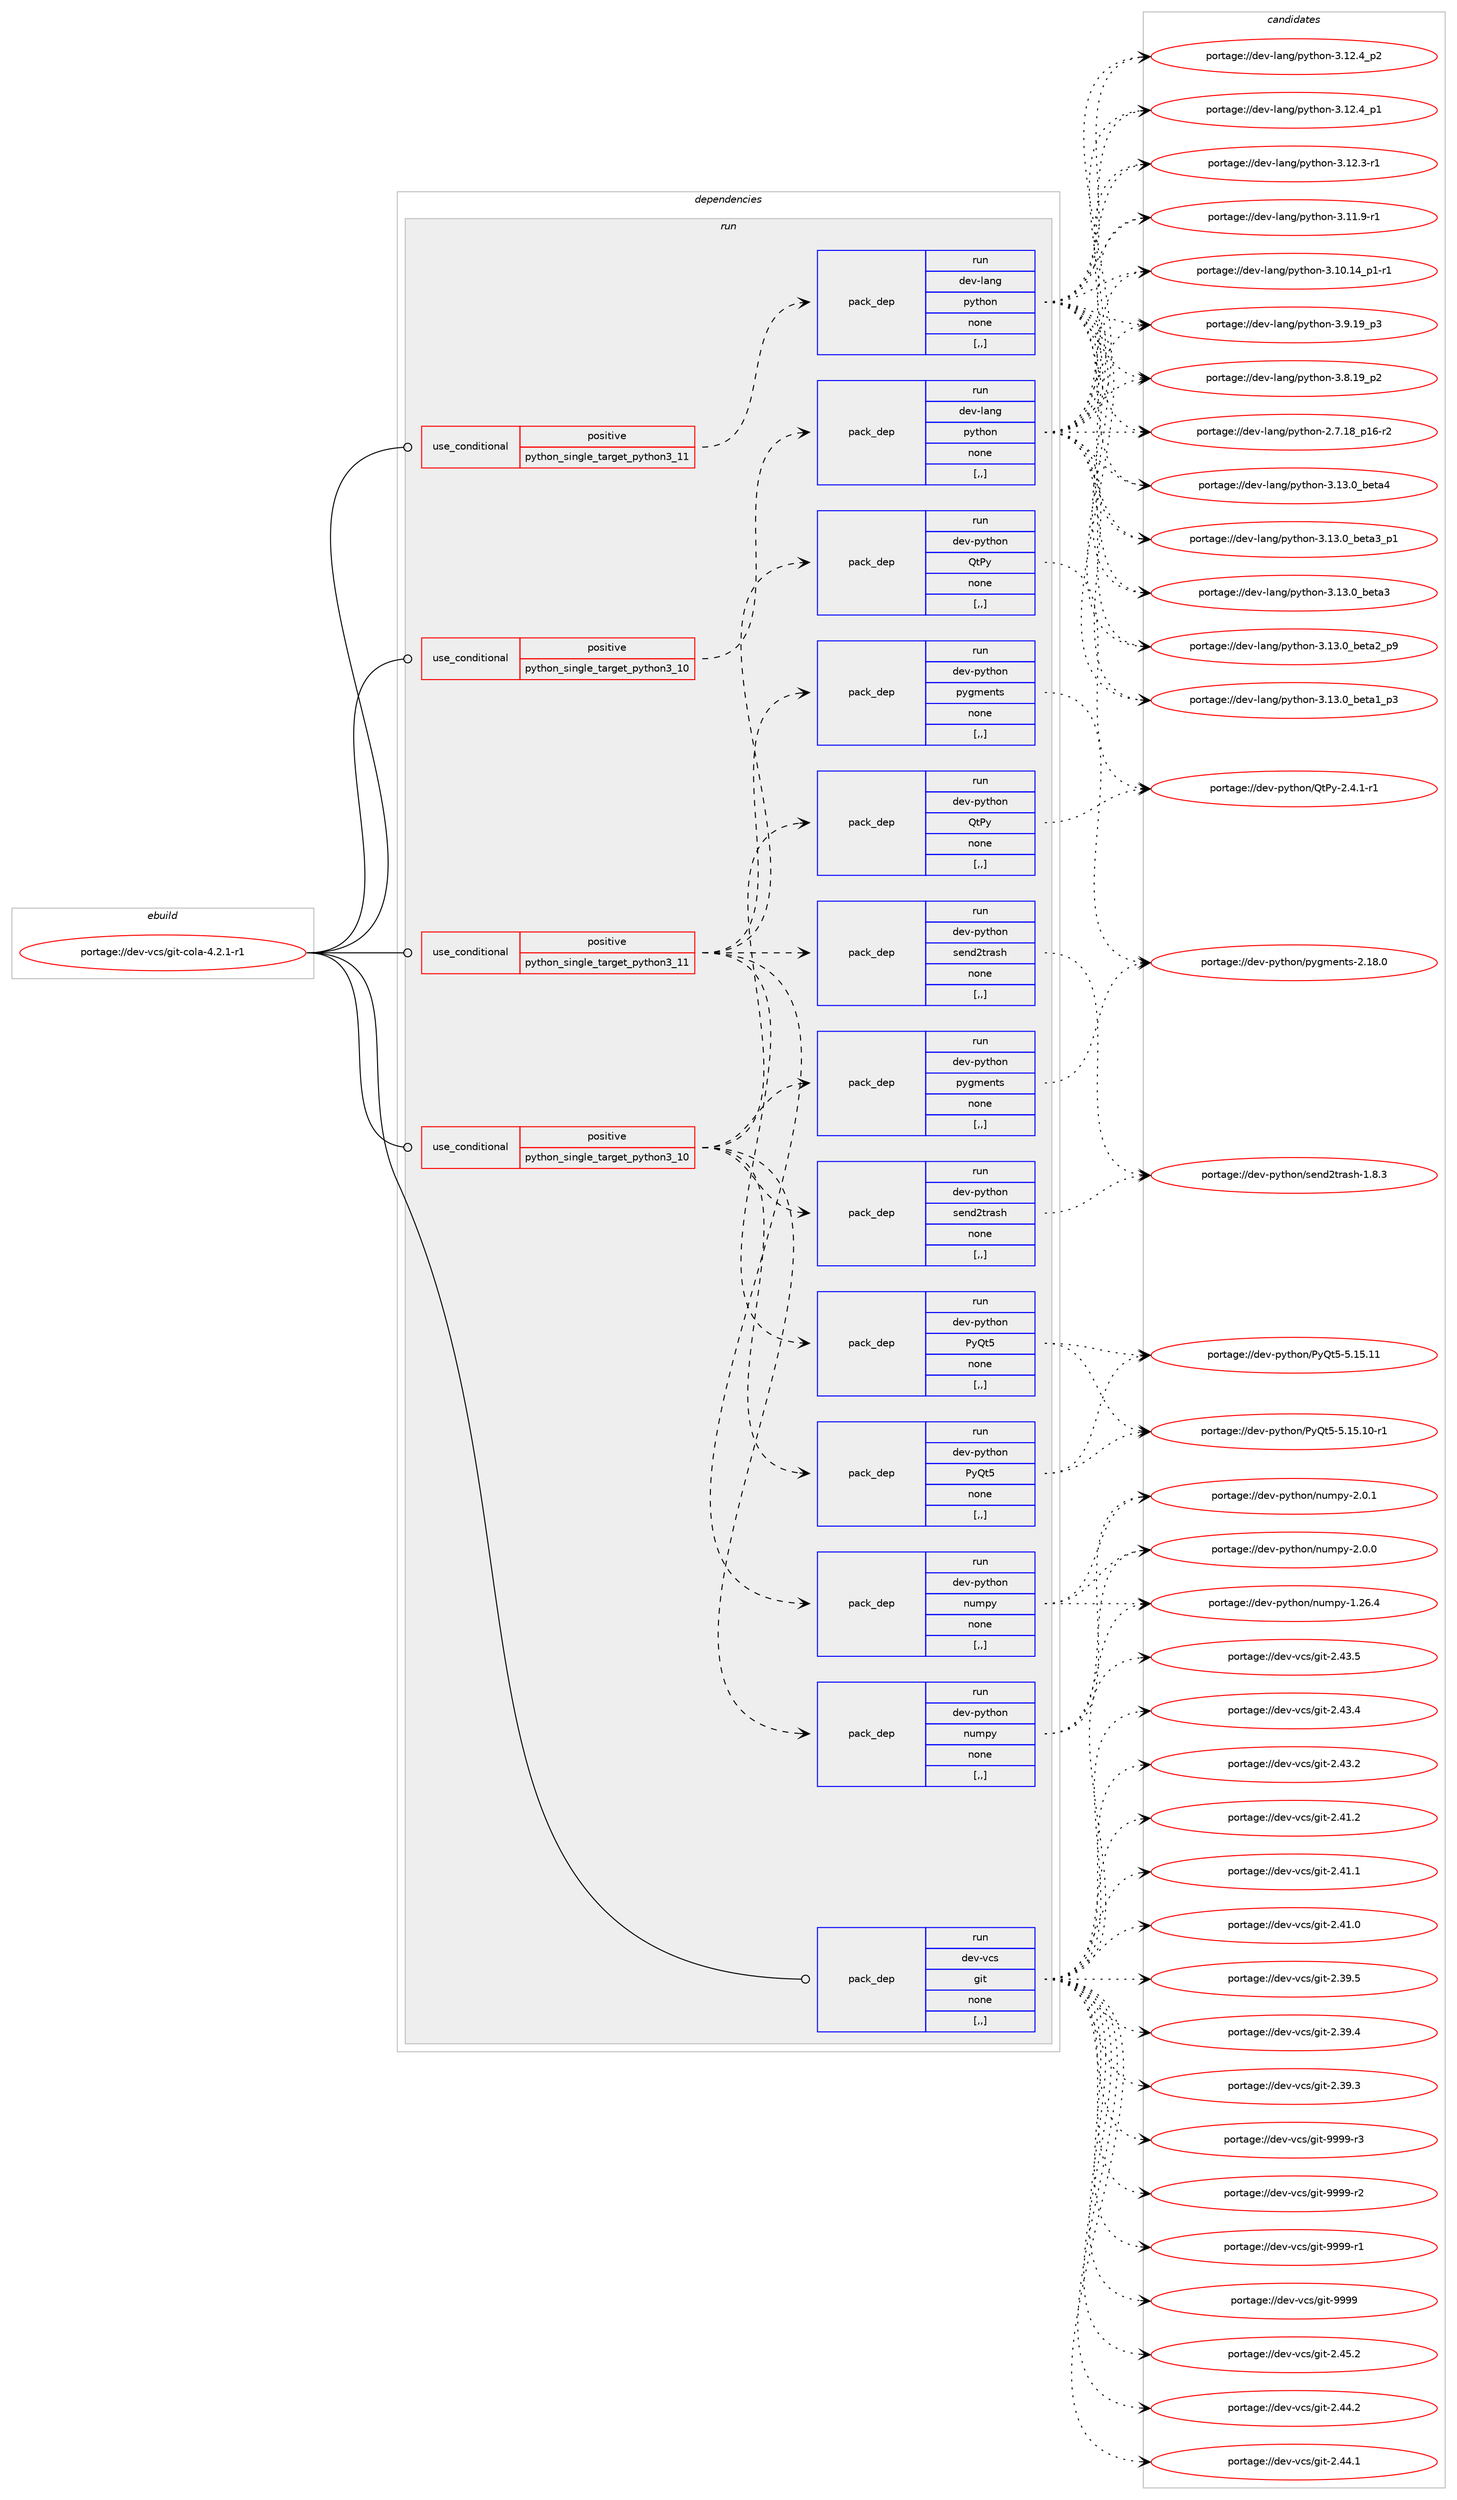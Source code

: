 digraph prolog {

# *************
# Graph options
# *************

newrank=true;
concentrate=true;
compound=true;
graph [rankdir=LR,fontname=Helvetica,fontsize=10,ranksep=1.5];#, ranksep=2.5, nodesep=0.2];
edge  [arrowhead=vee];
node  [fontname=Helvetica,fontsize=10];

# **********
# The ebuild
# **********

subgraph cluster_leftcol {
color=gray;
label=<<i>ebuild</i>>;
id [label="portage://dev-vcs/git-cola-4.2.1-r1", color=red, width=4, href="../dev-vcs/git-cola-4.2.1-r1.svg"];
}

# ****************
# The dependencies
# ****************

subgraph cluster_midcol {
color=gray;
label=<<i>dependencies</i>>;
subgraph cluster_compile {
fillcolor="#eeeeee";
style=filled;
label=<<i>compile</i>>;
}
subgraph cluster_compileandrun {
fillcolor="#eeeeee";
style=filled;
label=<<i>compile and run</i>>;
}
subgraph cluster_run {
fillcolor="#eeeeee";
style=filled;
label=<<i>run</i>>;
subgraph cond62465 {
dependency222120 [label=<<TABLE BORDER="0" CELLBORDER="1" CELLSPACING="0" CELLPADDING="4"><TR><TD ROWSPAN="3" CELLPADDING="10">use_conditional</TD></TR><TR><TD>positive</TD></TR><TR><TD>python_single_target_python3_10</TD></TR></TABLE>>, shape=none, color=red];
subgraph pack158193 {
dependency222121 [label=<<TABLE BORDER="0" CELLBORDER="1" CELLSPACING="0" CELLPADDING="4" WIDTH="220"><TR><TD ROWSPAN="6" CELLPADDING="30">pack_dep</TD></TR><TR><TD WIDTH="110">run</TD></TR><TR><TD>dev-lang</TD></TR><TR><TD>python</TD></TR><TR><TD>none</TD></TR><TR><TD>[,,]</TD></TR></TABLE>>, shape=none, color=blue];
}
dependency222120:e -> dependency222121:w [weight=20,style="dashed",arrowhead="vee"];
}
id:e -> dependency222120:w [weight=20,style="solid",arrowhead="odot"];
subgraph cond62466 {
dependency222122 [label=<<TABLE BORDER="0" CELLBORDER="1" CELLSPACING="0" CELLPADDING="4"><TR><TD ROWSPAN="3" CELLPADDING="10">use_conditional</TD></TR><TR><TD>positive</TD></TR><TR><TD>python_single_target_python3_10</TD></TR></TABLE>>, shape=none, color=red];
subgraph pack158194 {
dependency222123 [label=<<TABLE BORDER="0" CELLBORDER="1" CELLSPACING="0" CELLPADDING="4" WIDTH="220"><TR><TD ROWSPAN="6" CELLPADDING="30">pack_dep</TD></TR><TR><TD WIDTH="110">run</TD></TR><TR><TD>dev-python</TD></TR><TR><TD>numpy</TD></TR><TR><TD>none</TD></TR><TR><TD>[,,]</TD></TR></TABLE>>, shape=none, color=blue];
}
dependency222122:e -> dependency222123:w [weight=20,style="dashed",arrowhead="vee"];
subgraph pack158195 {
dependency222124 [label=<<TABLE BORDER="0" CELLBORDER="1" CELLSPACING="0" CELLPADDING="4" WIDTH="220"><TR><TD ROWSPAN="6" CELLPADDING="30">pack_dep</TD></TR><TR><TD WIDTH="110">run</TD></TR><TR><TD>dev-python</TD></TR><TR><TD>pygments</TD></TR><TR><TD>none</TD></TR><TR><TD>[,,]</TD></TR></TABLE>>, shape=none, color=blue];
}
dependency222122:e -> dependency222124:w [weight=20,style="dashed",arrowhead="vee"];
subgraph pack158196 {
dependency222125 [label=<<TABLE BORDER="0" CELLBORDER="1" CELLSPACING="0" CELLPADDING="4" WIDTH="220"><TR><TD ROWSPAN="6" CELLPADDING="30">pack_dep</TD></TR><TR><TD WIDTH="110">run</TD></TR><TR><TD>dev-python</TD></TR><TR><TD>PyQt5</TD></TR><TR><TD>none</TD></TR><TR><TD>[,,]</TD></TR></TABLE>>, shape=none, color=blue];
}
dependency222122:e -> dependency222125:w [weight=20,style="dashed",arrowhead="vee"];
subgraph pack158197 {
dependency222126 [label=<<TABLE BORDER="0" CELLBORDER="1" CELLSPACING="0" CELLPADDING="4" WIDTH="220"><TR><TD ROWSPAN="6" CELLPADDING="30">pack_dep</TD></TR><TR><TD WIDTH="110">run</TD></TR><TR><TD>dev-python</TD></TR><TR><TD>QtPy</TD></TR><TR><TD>none</TD></TR><TR><TD>[,,]</TD></TR></TABLE>>, shape=none, color=blue];
}
dependency222122:e -> dependency222126:w [weight=20,style="dashed",arrowhead="vee"];
subgraph pack158198 {
dependency222127 [label=<<TABLE BORDER="0" CELLBORDER="1" CELLSPACING="0" CELLPADDING="4" WIDTH="220"><TR><TD ROWSPAN="6" CELLPADDING="30">pack_dep</TD></TR><TR><TD WIDTH="110">run</TD></TR><TR><TD>dev-python</TD></TR><TR><TD>send2trash</TD></TR><TR><TD>none</TD></TR><TR><TD>[,,]</TD></TR></TABLE>>, shape=none, color=blue];
}
dependency222122:e -> dependency222127:w [weight=20,style="dashed",arrowhead="vee"];
}
id:e -> dependency222122:w [weight=20,style="solid",arrowhead="odot"];
subgraph cond62467 {
dependency222128 [label=<<TABLE BORDER="0" CELLBORDER="1" CELLSPACING="0" CELLPADDING="4"><TR><TD ROWSPAN="3" CELLPADDING="10">use_conditional</TD></TR><TR><TD>positive</TD></TR><TR><TD>python_single_target_python3_11</TD></TR></TABLE>>, shape=none, color=red];
subgraph pack158199 {
dependency222129 [label=<<TABLE BORDER="0" CELLBORDER="1" CELLSPACING="0" CELLPADDING="4" WIDTH="220"><TR><TD ROWSPAN="6" CELLPADDING="30">pack_dep</TD></TR><TR><TD WIDTH="110">run</TD></TR><TR><TD>dev-lang</TD></TR><TR><TD>python</TD></TR><TR><TD>none</TD></TR><TR><TD>[,,]</TD></TR></TABLE>>, shape=none, color=blue];
}
dependency222128:e -> dependency222129:w [weight=20,style="dashed",arrowhead="vee"];
}
id:e -> dependency222128:w [weight=20,style="solid",arrowhead="odot"];
subgraph cond62468 {
dependency222130 [label=<<TABLE BORDER="0" CELLBORDER="1" CELLSPACING="0" CELLPADDING="4"><TR><TD ROWSPAN="3" CELLPADDING="10">use_conditional</TD></TR><TR><TD>positive</TD></TR><TR><TD>python_single_target_python3_11</TD></TR></TABLE>>, shape=none, color=red];
subgraph pack158200 {
dependency222131 [label=<<TABLE BORDER="0" CELLBORDER="1" CELLSPACING="0" CELLPADDING="4" WIDTH="220"><TR><TD ROWSPAN="6" CELLPADDING="30">pack_dep</TD></TR><TR><TD WIDTH="110">run</TD></TR><TR><TD>dev-python</TD></TR><TR><TD>numpy</TD></TR><TR><TD>none</TD></TR><TR><TD>[,,]</TD></TR></TABLE>>, shape=none, color=blue];
}
dependency222130:e -> dependency222131:w [weight=20,style="dashed",arrowhead="vee"];
subgraph pack158201 {
dependency222132 [label=<<TABLE BORDER="0" CELLBORDER="1" CELLSPACING="0" CELLPADDING="4" WIDTH="220"><TR><TD ROWSPAN="6" CELLPADDING="30">pack_dep</TD></TR><TR><TD WIDTH="110">run</TD></TR><TR><TD>dev-python</TD></TR><TR><TD>pygments</TD></TR><TR><TD>none</TD></TR><TR><TD>[,,]</TD></TR></TABLE>>, shape=none, color=blue];
}
dependency222130:e -> dependency222132:w [weight=20,style="dashed",arrowhead="vee"];
subgraph pack158202 {
dependency222133 [label=<<TABLE BORDER="0" CELLBORDER="1" CELLSPACING="0" CELLPADDING="4" WIDTH="220"><TR><TD ROWSPAN="6" CELLPADDING="30">pack_dep</TD></TR><TR><TD WIDTH="110">run</TD></TR><TR><TD>dev-python</TD></TR><TR><TD>PyQt5</TD></TR><TR><TD>none</TD></TR><TR><TD>[,,]</TD></TR></TABLE>>, shape=none, color=blue];
}
dependency222130:e -> dependency222133:w [weight=20,style="dashed",arrowhead="vee"];
subgraph pack158203 {
dependency222134 [label=<<TABLE BORDER="0" CELLBORDER="1" CELLSPACING="0" CELLPADDING="4" WIDTH="220"><TR><TD ROWSPAN="6" CELLPADDING="30">pack_dep</TD></TR><TR><TD WIDTH="110">run</TD></TR><TR><TD>dev-python</TD></TR><TR><TD>QtPy</TD></TR><TR><TD>none</TD></TR><TR><TD>[,,]</TD></TR></TABLE>>, shape=none, color=blue];
}
dependency222130:e -> dependency222134:w [weight=20,style="dashed",arrowhead="vee"];
subgraph pack158204 {
dependency222135 [label=<<TABLE BORDER="0" CELLBORDER="1" CELLSPACING="0" CELLPADDING="4" WIDTH="220"><TR><TD ROWSPAN="6" CELLPADDING="30">pack_dep</TD></TR><TR><TD WIDTH="110">run</TD></TR><TR><TD>dev-python</TD></TR><TR><TD>send2trash</TD></TR><TR><TD>none</TD></TR><TR><TD>[,,]</TD></TR></TABLE>>, shape=none, color=blue];
}
dependency222130:e -> dependency222135:w [weight=20,style="dashed",arrowhead="vee"];
}
id:e -> dependency222130:w [weight=20,style="solid",arrowhead="odot"];
subgraph pack158205 {
dependency222136 [label=<<TABLE BORDER="0" CELLBORDER="1" CELLSPACING="0" CELLPADDING="4" WIDTH="220"><TR><TD ROWSPAN="6" CELLPADDING="30">pack_dep</TD></TR><TR><TD WIDTH="110">run</TD></TR><TR><TD>dev-vcs</TD></TR><TR><TD>git</TD></TR><TR><TD>none</TD></TR><TR><TD>[,,]</TD></TR></TABLE>>, shape=none, color=blue];
}
id:e -> dependency222136:w [weight=20,style="solid",arrowhead="odot"];
}
}

# **************
# The candidates
# **************

subgraph cluster_choices {
rank=same;
color=gray;
label=<<i>candidates</i>>;

subgraph choice158193 {
color=black;
nodesep=1;
choice1001011184510897110103471121211161041111104551464951464895981011169752 [label="portage://dev-lang/python-3.13.0_beta4", color=red, width=4,href="../dev-lang/python-3.13.0_beta4.svg"];
choice10010111845108971101034711212111610411111045514649514648959810111697519511249 [label="portage://dev-lang/python-3.13.0_beta3_p1", color=red, width=4,href="../dev-lang/python-3.13.0_beta3_p1.svg"];
choice1001011184510897110103471121211161041111104551464951464895981011169751 [label="portage://dev-lang/python-3.13.0_beta3", color=red, width=4,href="../dev-lang/python-3.13.0_beta3.svg"];
choice10010111845108971101034711212111610411111045514649514648959810111697509511257 [label="portage://dev-lang/python-3.13.0_beta2_p9", color=red, width=4,href="../dev-lang/python-3.13.0_beta2_p9.svg"];
choice10010111845108971101034711212111610411111045514649514648959810111697499511251 [label="portage://dev-lang/python-3.13.0_beta1_p3", color=red, width=4,href="../dev-lang/python-3.13.0_beta1_p3.svg"];
choice100101118451089711010347112121116104111110455146495046529511250 [label="portage://dev-lang/python-3.12.4_p2", color=red, width=4,href="../dev-lang/python-3.12.4_p2.svg"];
choice100101118451089711010347112121116104111110455146495046529511249 [label="portage://dev-lang/python-3.12.4_p1", color=red, width=4,href="../dev-lang/python-3.12.4_p1.svg"];
choice100101118451089711010347112121116104111110455146495046514511449 [label="portage://dev-lang/python-3.12.3-r1", color=red, width=4,href="../dev-lang/python-3.12.3-r1.svg"];
choice100101118451089711010347112121116104111110455146494946574511449 [label="portage://dev-lang/python-3.11.9-r1", color=red, width=4,href="../dev-lang/python-3.11.9-r1.svg"];
choice100101118451089711010347112121116104111110455146494846495295112494511449 [label="portage://dev-lang/python-3.10.14_p1-r1", color=red, width=4,href="../dev-lang/python-3.10.14_p1-r1.svg"];
choice100101118451089711010347112121116104111110455146574649579511251 [label="portage://dev-lang/python-3.9.19_p3", color=red, width=4,href="../dev-lang/python-3.9.19_p3.svg"];
choice100101118451089711010347112121116104111110455146564649579511250 [label="portage://dev-lang/python-3.8.19_p2", color=red, width=4,href="../dev-lang/python-3.8.19_p2.svg"];
choice100101118451089711010347112121116104111110455046554649569511249544511450 [label="portage://dev-lang/python-2.7.18_p16-r2", color=red, width=4,href="../dev-lang/python-2.7.18_p16-r2.svg"];
dependency222121:e -> choice1001011184510897110103471121211161041111104551464951464895981011169752:w [style=dotted,weight="100"];
dependency222121:e -> choice10010111845108971101034711212111610411111045514649514648959810111697519511249:w [style=dotted,weight="100"];
dependency222121:e -> choice1001011184510897110103471121211161041111104551464951464895981011169751:w [style=dotted,weight="100"];
dependency222121:e -> choice10010111845108971101034711212111610411111045514649514648959810111697509511257:w [style=dotted,weight="100"];
dependency222121:e -> choice10010111845108971101034711212111610411111045514649514648959810111697499511251:w [style=dotted,weight="100"];
dependency222121:e -> choice100101118451089711010347112121116104111110455146495046529511250:w [style=dotted,weight="100"];
dependency222121:e -> choice100101118451089711010347112121116104111110455146495046529511249:w [style=dotted,weight="100"];
dependency222121:e -> choice100101118451089711010347112121116104111110455146495046514511449:w [style=dotted,weight="100"];
dependency222121:e -> choice100101118451089711010347112121116104111110455146494946574511449:w [style=dotted,weight="100"];
dependency222121:e -> choice100101118451089711010347112121116104111110455146494846495295112494511449:w [style=dotted,weight="100"];
dependency222121:e -> choice100101118451089711010347112121116104111110455146574649579511251:w [style=dotted,weight="100"];
dependency222121:e -> choice100101118451089711010347112121116104111110455146564649579511250:w [style=dotted,weight="100"];
dependency222121:e -> choice100101118451089711010347112121116104111110455046554649569511249544511450:w [style=dotted,weight="100"];
}
subgraph choice158194 {
color=black;
nodesep=1;
choice1001011184511212111610411111047110117109112121455046484649 [label="portage://dev-python/numpy-2.0.1", color=red, width=4,href="../dev-python/numpy-2.0.1.svg"];
choice1001011184511212111610411111047110117109112121455046484648 [label="portage://dev-python/numpy-2.0.0", color=red, width=4,href="../dev-python/numpy-2.0.0.svg"];
choice100101118451121211161041111104711011710911212145494650544652 [label="portage://dev-python/numpy-1.26.4", color=red, width=4,href="../dev-python/numpy-1.26.4.svg"];
dependency222123:e -> choice1001011184511212111610411111047110117109112121455046484649:w [style=dotted,weight="100"];
dependency222123:e -> choice1001011184511212111610411111047110117109112121455046484648:w [style=dotted,weight="100"];
dependency222123:e -> choice100101118451121211161041111104711011710911212145494650544652:w [style=dotted,weight="100"];
}
subgraph choice158195 {
color=black;
nodesep=1;
choice100101118451121211161041111104711212110310910111011611545504649564648 [label="portage://dev-python/pygments-2.18.0", color=red, width=4,href="../dev-python/pygments-2.18.0.svg"];
dependency222124:e -> choice100101118451121211161041111104711212110310910111011611545504649564648:w [style=dotted,weight="100"];
}
subgraph choice158196 {
color=black;
nodesep=1;
choice10010111845112121116104111110478012181116534553464953464949 [label="portage://dev-python/PyQt5-5.15.11", color=red, width=4,href="../dev-python/PyQt5-5.15.11.svg"];
choice100101118451121211161041111104780121811165345534649534649484511449 [label="portage://dev-python/PyQt5-5.15.10-r1", color=red, width=4,href="../dev-python/PyQt5-5.15.10-r1.svg"];
dependency222125:e -> choice10010111845112121116104111110478012181116534553464953464949:w [style=dotted,weight="100"];
dependency222125:e -> choice100101118451121211161041111104780121811165345534649534649484511449:w [style=dotted,weight="100"];
}
subgraph choice158197 {
color=black;
nodesep=1;
choice100101118451121211161041111104781116801214550465246494511449 [label="portage://dev-python/QtPy-2.4.1-r1", color=red, width=4,href="../dev-python/QtPy-2.4.1-r1.svg"];
dependency222126:e -> choice100101118451121211161041111104781116801214550465246494511449:w [style=dotted,weight="100"];
}
subgraph choice158198 {
color=black;
nodesep=1;
choice10010111845112121116104111110471151011101005011611497115104454946564651 [label="portage://dev-python/send2trash-1.8.3", color=red, width=4,href="../dev-python/send2trash-1.8.3.svg"];
dependency222127:e -> choice10010111845112121116104111110471151011101005011611497115104454946564651:w [style=dotted,weight="100"];
}
subgraph choice158199 {
color=black;
nodesep=1;
choice1001011184510897110103471121211161041111104551464951464895981011169752 [label="portage://dev-lang/python-3.13.0_beta4", color=red, width=4,href="../dev-lang/python-3.13.0_beta4.svg"];
choice10010111845108971101034711212111610411111045514649514648959810111697519511249 [label="portage://dev-lang/python-3.13.0_beta3_p1", color=red, width=4,href="../dev-lang/python-3.13.0_beta3_p1.svg"];
choice1001011184510897110103471121211161041111104551464951464895981011169751 [label="portage://dev-lang/python-3.13.0_beta3", color=red, width=4,href="../dev-lang/python-3.13.0_beta3.svg"];
choice10010111845108971101034711212111610411111045514649514648959810111697509511257 [label="portage://dev-lang/python-3.13.0_beta2_p9", color=red, width=4,href="../dev-lang/python-3.13.0_beta2_p9.svg"];
choice10010111845108971101034711212111610411111045514649514648959810111697499511251 [label="portage://dev-lang/python-3.13.0_beta1_p3", color=red, width=4,href="../dev-lang/python-3.13.0_beta1_p3.svg"];
choice100101118451089711010347112121116104111110455146495046529511250 [label="portage://dev-lang/python-3.12.4_p2", color=red, width=4,href="../dev-lang/python-3.12.4_p2.svg"];
choice100101118451089711010347112121116104111110455146495046529511249 [label="portage://dev-lang/python-3.12.4_p1", color=red, width=4,href="../dev-lang/python-3.12.4_p1.svg"];
choice100101118451089711010347112121116104111110455146495046514511449 [label="portage://dev-lang/python-3.12.3-r1", color=red, width=4,href="../dev-lang/python-3.12.3-r1.svg"];
choice100101118451089711010347112121116104111110455146494946574511449 [label="portage://dev-lang/python-3.11.9-r1", color=red, width=4,href="../dev-lang/python-3.11.9-r1.svg"];
choice100101118451089711010347112121116104111110455146494846495295112494511449 [label="portage://dev-lang/python-3.10.14_p1-r1", color=red, width=4,href="../dev-lang/python-3.10.14_p1-r1.svg"];
choice100101118451089711010347112121116104111110455146574649579511251 [label="portage://dev-lang/python-3.9.19_p3", color=red, width=4,href="../dev-lang/python-3.9.19_p3.svg"];
choice100101118451089711010347112121116104111110455146564649579511250 [label="portage://dev-lang/python-3.8.19_p2", color=red, width=4,href="../dev-lang/python-3.8.19_p2.svg"];
choice100101118451089711010347112121116104111110455046554649569511249544511450 [label="portage://dev-lang/python-2.7.18_p16-r2", color=red, width=4,href="../dev-lang/python-2.7.18_p16-r2.svg"];
dependency222129:e -> choice1001011184510897110103471121211161041111104551464951464895981011169752:w [style=dotted,weight="100"];
dependency222129:e -> choice10010111845108971101034711212111610411111045514649514648959810111697519511249:w [style=dotted,weight="100"];
dependency222129:e -> choice1001011184510897110103471121211161041111104551464951464895981011169751:w [style=dotted,weight="100"];
dependency222129:e -> choice10010111845108971101034711212111610411111045514649514648959810111697509511257:w [style=dotted,weight="100"];
dependency222129:e -> choice10010111845108971101034711212111610411111045514649514648959810111697499511251:w [style=dotted,weight="100"];
dependency222129:e -> choice100101118451089711010347112121116104111110455146495046529511250:w [style=dotted,weight="100"];
dependency222129:e -> choice100101118451089711010347112121116104111110455146495046529511249:w [style=dotted,weight="100"];
dependency222129:e -> choice100101118451089711010347112121116104111110455146495046514511449:w [style=dotted,weight="100"];
dependency222129:e -> choice100101118451089711010347112121116104111110455146494946574511449:w [style=dotted,weight="100"];
dependency222129:e -> choice100101118451089711010347112121116104111110455146494846495295112494511449:w [style=dotted,weight="100"];
dependency222129:e -> choice100101118451089711010347112121116104111110455146574649579511251:w [style=dotted,weight="100"];
dependency222129:e -> choice100101118451089711010347112121116104111110455146564649579511250:w [style=dotted,weight="100"];
dependency222129:e -> choice100101118451089711010347112121116104111110455046554649569511249544511450:w [style=dotted,weight="100"];
}
subgraph choice158200 {
color=black;
nodesep=1;
choice1001011184511212111610411111047110117109112121455046484649 [label="portage://dev-python/numpy-2.0.1", color=red, width=4,href="../dev-python/numpy-2.0.1.svg"];
choice1001011184511212111610411111047110117109112121455046484648 [label="portage://dev-python/numpy-2.0.0", color=red, width=4,href="../dev-python/numpy-2.0.0.svg"];
choice100101118451121211161041111104711011710911212145494650544652 [label="portage://dev-python/numpy-1.26.4", color=red, width=4,href="../dev-python/numpy-1.26.4.svg"];
dependency222131:e -> choice1001011184511212111610411111047110117109112121455046484649:w [style=dotted,weight="100"];
dependency222131:e -> choice1001011184511212111610411111047110117109112121455046484648:w [style=dotted,weight="100"];
dependency222131:e -> choice100101118451121211161041111104711011710911212145494650544652:w [style=dotted,weight="100"];
}
subgraph choice158201 {
color=black;
nodesep=1;
choice100101118451121211161041111104711212110310910111011611545504649564648 [label="portage://dev-python/pygments-2.18.0", color=red, width=4,href="../dev-python/pygments-2.18.0.svg"];
dependency222132:e -> choice100101118451121211161041111104711212110310910111011611545504649564648:w [style=dotted,weight="100"];
}
subgraph choice158202 {
color=black;
nodesep=1;
choice10010111845112121116104111110478012181116534553464953464949 [label="portage://dev-python/PyQt5-5.15.11", color=red, width=4,href="../dev-python/PyQt5-5.15.11.svg"];
choice100101118451121211161041111104780121811165345534649534649484511449 [label="portage://dev-python/PyQt5-5.15.10-r1", color=red, width=4,href="../dev-python/PyQt5-5.15.10-r1.svg"];
dependency222133:e -> choice10010111845112121116104111110478012181116534553464953464949:w [style=dotted,weight="100"];
dependency222133:e -> choice100101118451121211161041111104780121811165345534649534649484511449:w [style=dotted,weight="100"];
}
subgraph choice158203 {
color=black;
nodesep=1;
choice100101118451121211161041111104781116801214550465246494511449 [label="portage://dev-python/QtPy-2.4.1-r1", color=red, width=4,href="../dev-python/QtPy-2.4.1-r1.svg"];
dependency222134:e -> choice100101118451121211161041111104781116801214550465246494511449:w [style=dotted,weight="100"];
}
subgraph choice158204 {
color=black;
nodesep=1;
choice10010111845112121116104111110471151011101005011611497115104454946564651 [label="portage://dev-python/send2trash-1.8.3", color=red, width=4,href="../dev-python/send2trash-1.8.3.svg"];
dependency222135:e -> choice10010111845112121116104111110471151011101005011611497115104454946564651:w [style=dotted,weight="100"];
}
subgraph choice158205 {
color=black;
nodesep=1;
choice10010111845118991154710310511645575757574511451 [label="portage://dev-vcs/git-9999-r3", color=red, width=4,href="../dev-vcs/git-9999-r3.svg"];
choice10010111845118991154710310511645575757574511450 [label="portage://dev-vcs/git-9999-r2", color=red, width=4,href="../dev-vcs/git-9999-r2.svg"];
choice10010111845118991154710310511645575757574511449 [label="portage://dev-vcs/git-9999-r1", color=red, width=4,href="../dev-vcs/git-9999-r1.svg"];
choice1001011184511899115471031051164557575757 [label="portage://dev-vcs/git-9999", color=red, width=4,href="../dev-vcs/git-9999.svg"];
choice10010111845118991154710310511645504652534650 [label="portage://dev-vcs/git-2.45.2", color=red, width=4,href="../dev-vcs/git-2.45.2.svg"];
choice10010111845118991154710310511645504652524650 [label="portage://dev-vcs/git-2.44.2", color=red, width=4,href="../dev-vcs/git-2.44.2.svg"];
choice10010111845118991154710310511645504652524649 [label="portage://dev-vcs/git-2.44.1", color=red, width=4,href="../dev-vcs/git-2.44.1.svg"];
choice10010111845118991154710310511645504652514653 [label="portage://dev-vcs/git-2.43.5", color=red, width=4,href="../dev-vcs/git-2.43.5.svg"];
choice10010111845118991154710310511645504652514652 [label="portage://dev-vcs/git-2.43.4", color=red, width=4,href="../dev-vcs/git-2.43.4.svg"];
choice10010111845118991154710310511645504652514650 [label="portage://dev-vcs/git-2.43.2", color=red, width=4,href="../dev-vcs/git-2.43.2.svg"];
choice10010111845118991154710310511645504652494650 [label="portage://dev-vcs/git-2.41.2", color=red, width=4,href="../dev-vcs/git-2.41.2.svg"];
choice10010111845118991154710310511645504652494649 [label="portage://dev-vcs/git-2.41.1", color=red, width=4,href="../dev-vcs/git-2.41.1.svg"];
choice10010111845118991154710310511645504652494648 [label="portage://dev-vcs/git-2.41.0", color=red, width=4,href="../dev-vcs/git-2.41.0.svg"];
choice10010111845118991154710310511645504651574653 [label="portage://dev-vcs/git-2.39.5", color=red, width=4,href="../dev-vcs/git-2.39.5.svg"];
choice10010111845118991154710310511645504651574652 [label="portage://dev-vcs/git-2.39.4", color=red, width=4,href="../dev-vcs/git-2.39.4.svg"];
choice10010111845118991154710310511645504651574651 [label="portage://dev-vcs/git-2.39.3", color=red, width=4,href="../dev-vcs/git-2.39.3.svg"];
dependency222136:e -> choice10010111845118991154710310511645575757574511451:w [style=dotted,weight="100"];
dependency222136:e -> choice10010111845118991154710310511645575757574511450:w [style=dotted,weight="100"];
dependency222136:e -> choice10010111845118991154710310511645575757574511449:w [style=dotted,weight="100"];
dependency222136:e -> choice1001011184511899115471031051164557575757:w [style=dotted,weight="100"];
dependency222136:e -> choice10010111845118991154710310511645504652534650:w [style=dotted,weight="100"];
dependency222136:e -> choice10010111845118991154710310511645504652524650:w [style=dotted,weight="100"];
dependency222136:e -> choice10010111845118991154710310511645504652524649:w [style=dotted,weight="100"];
dependency222136:e -> choice10010111845118991154710310511645504652514653:w [style=dotted,weight="100"];
dependency222136:e -> choice10010111845118991154710310511645504652514652:w [style=dotted,weight="100"];
dependency222136:e -> choice10010111845118991154710310511645504652514650:w [style=dotted,weight="100"];
dependency222136:e -> choice10010111845118991154710310511645504652494650:w [style=dotted,weight="100"];
dependency222136:e -> choice10010111845118991154710310511645504652494649:w [style=dotted,weight="100"];
dependency222136:e -> choice10010111845118991154710310511645504652494648:w [style=dotted,weight="100"];
dependency222136:e -> choice10010111845118991154710310511645504651574653:w [style=dotted,weight="100"];
dependency222136:e -> choice10010111845118991154710310511645504651574652:w [style=dotted,weight="100"];
dependency222136:e -> choice10010111845118991154710310511645504651574651:w [style=dotted,weight="100"];
}
}

}
